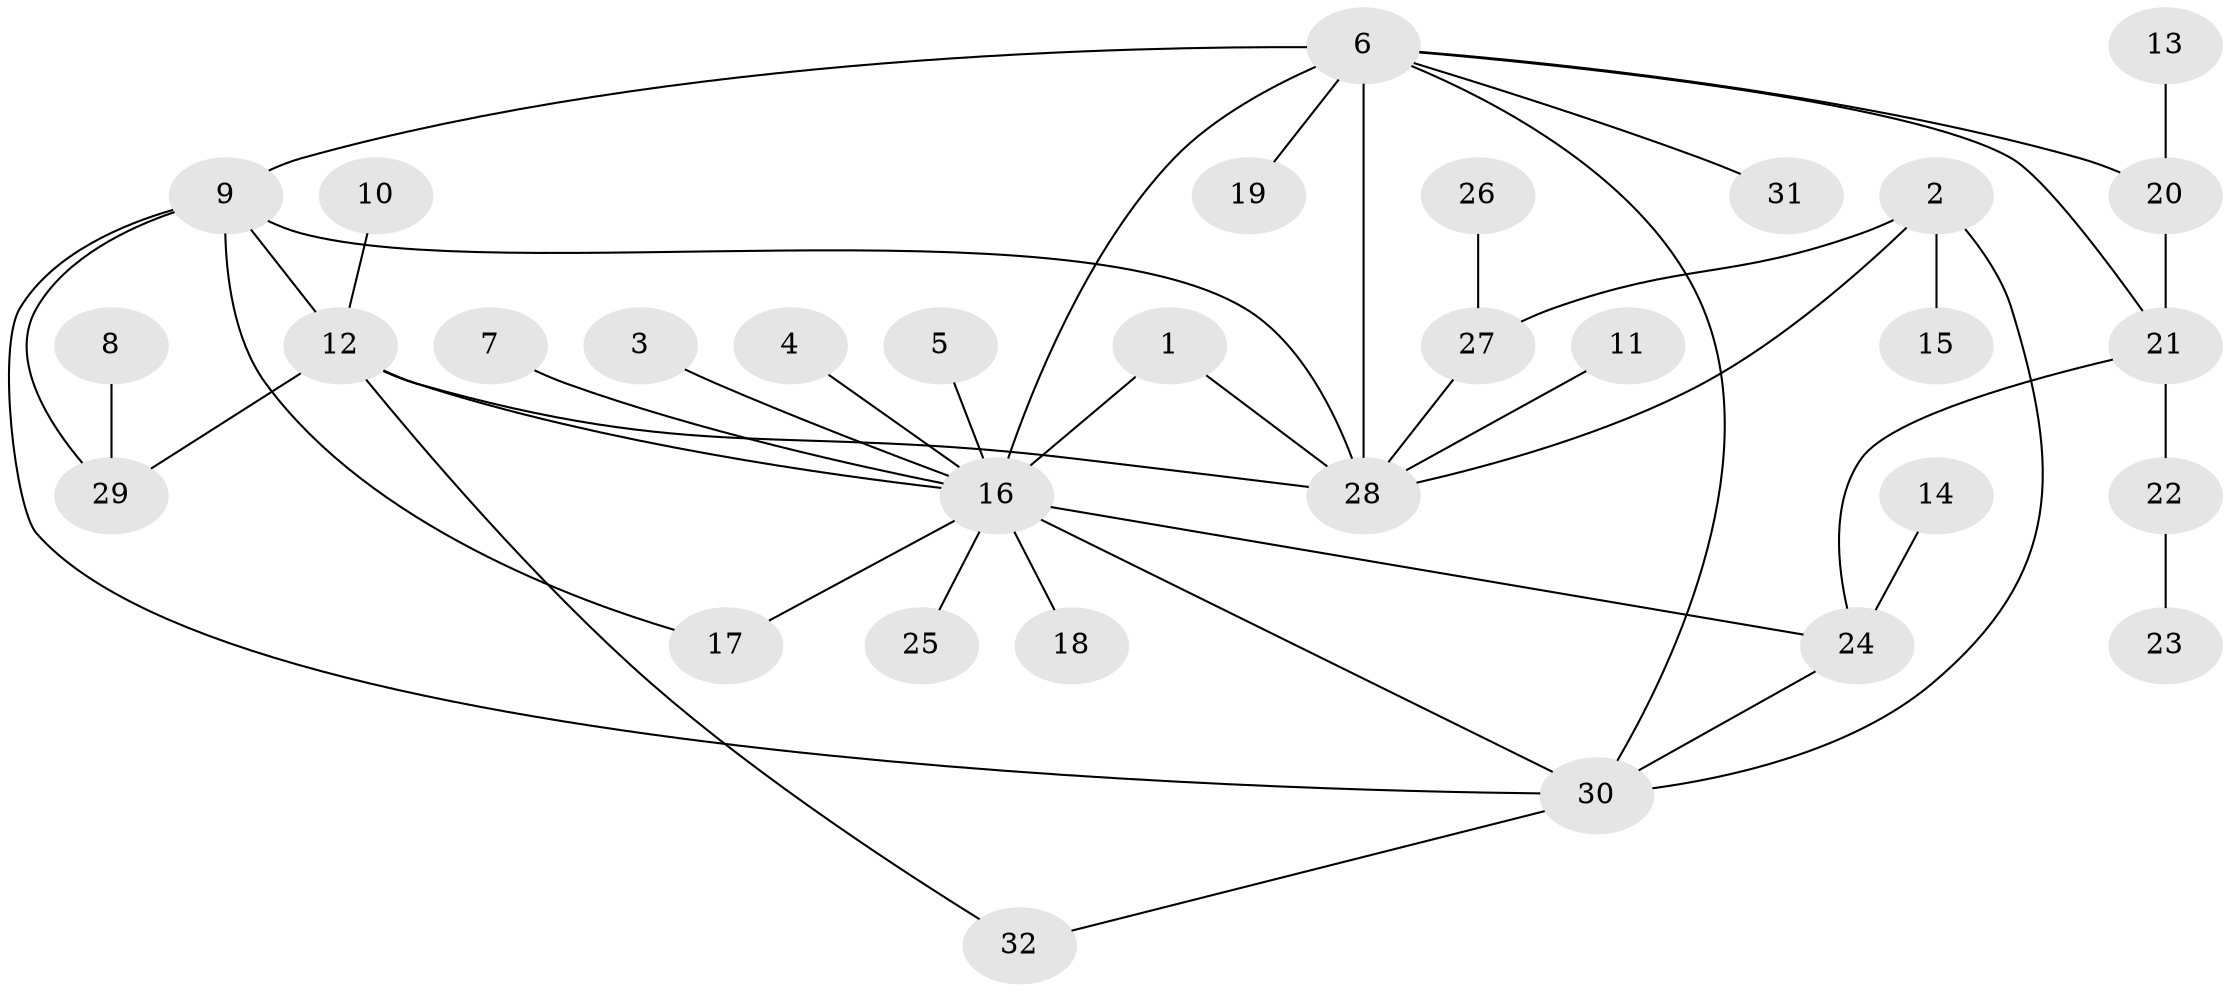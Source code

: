 // original degree distribution, {2: 0.2222222222222222, 3: 0.07936507936507936, 12: 0.015873015873015872, 5: 0.015873015873015872, 7: 0.031746031746031744, 6: 0.047619047619047616, 4: 0.06349206349206349, 9: 0.015873015873015872, 8: 0.015873015873015872, 1: 0.49206349206349204}
// Generated by graph-tools (version 1.1) at 2025/26/03/09/25 03:26:40]
// undirected, 32 vertices, 45 edges
graph export_dot {
graph [start="1"]
  node [color=gray90,style=filled];
  1;
  2;
  3;
  4;
  5;
  6;
  7;
  8;
  9;
  10;
  11;
  12;
  13;
  14;
  15;
  16;
  17;
  18;
  19;
  20;
  21;
  22;
  23;
  24;
  25;
  26;
  27;
  28;
  29;
  30;
  31;
  32;
  1 -- 16 [weight=2.0];
  1 -- 28 [weight=1.0];
  2 -- 15 [weight=1.0];
  2 -- 27 [weight=1.0];
  2 -- 28 [weight=1.0];
  2 -- 30 [weight=1.0];
  3 -- 16 [weight=1.0];
  4 -- 16 [weight=1.0];
  5 -- 16 [weight=1.0];
  6 -- 9 [weight=1.0];
  6 -- 16 [weight=2.0];
  6 -- 19 [weight=1.0];
  6 -- 20 [weight=1.0];
  6 -- 21 [weight=1.0];
  6 -- 28 [weight=1.0];
  6 -- 30 [weight=1.0];
  6 -- 31 [weight=1.0];
  7 -- 16 [weight=1.0];
  8 -- 29 [weight=1.0];
  9 -- 12 [weight=1.0];
  9 -- 17 [weight=1.0];
  9 -- 28 [weight=1.0];
  9 -- 29 [weight=1.0];
  9 -- 30 [weight=1.0];
  10 -- 12 [weight=1.0];
  11 -- 28 [weight=1.0];
  12 -- 16 [weight=1.0];
  12 -- 28 [weight=1.0];
  12 -- 29 [weight=1.0];
  12 -- 32 [weight=1.0];
  13 -- 20 [weight=1.0];
  14 -- 24 [weight=1.0];
  16 -- 17 [weight=1.0];
  16 -- 18 [weight=1.0];
  16 -- 24 [weight=1.0];
  16 -- 25 [weight=1.0];
  16 -- 30 [weight=1.0];
  20 -- 21 [weight=1.0];
  21 -- 22 [weight=1.0];
  21 -- 24 [weight=1.0];
  22 -- 23 [weight=1.0];
  24 -- 30 [weight=1.0];
  26 -- 27 [weight=1.0];
  27 -- 28 [weight=1.0];
  30 -- 32 [weight=1.0];
}
